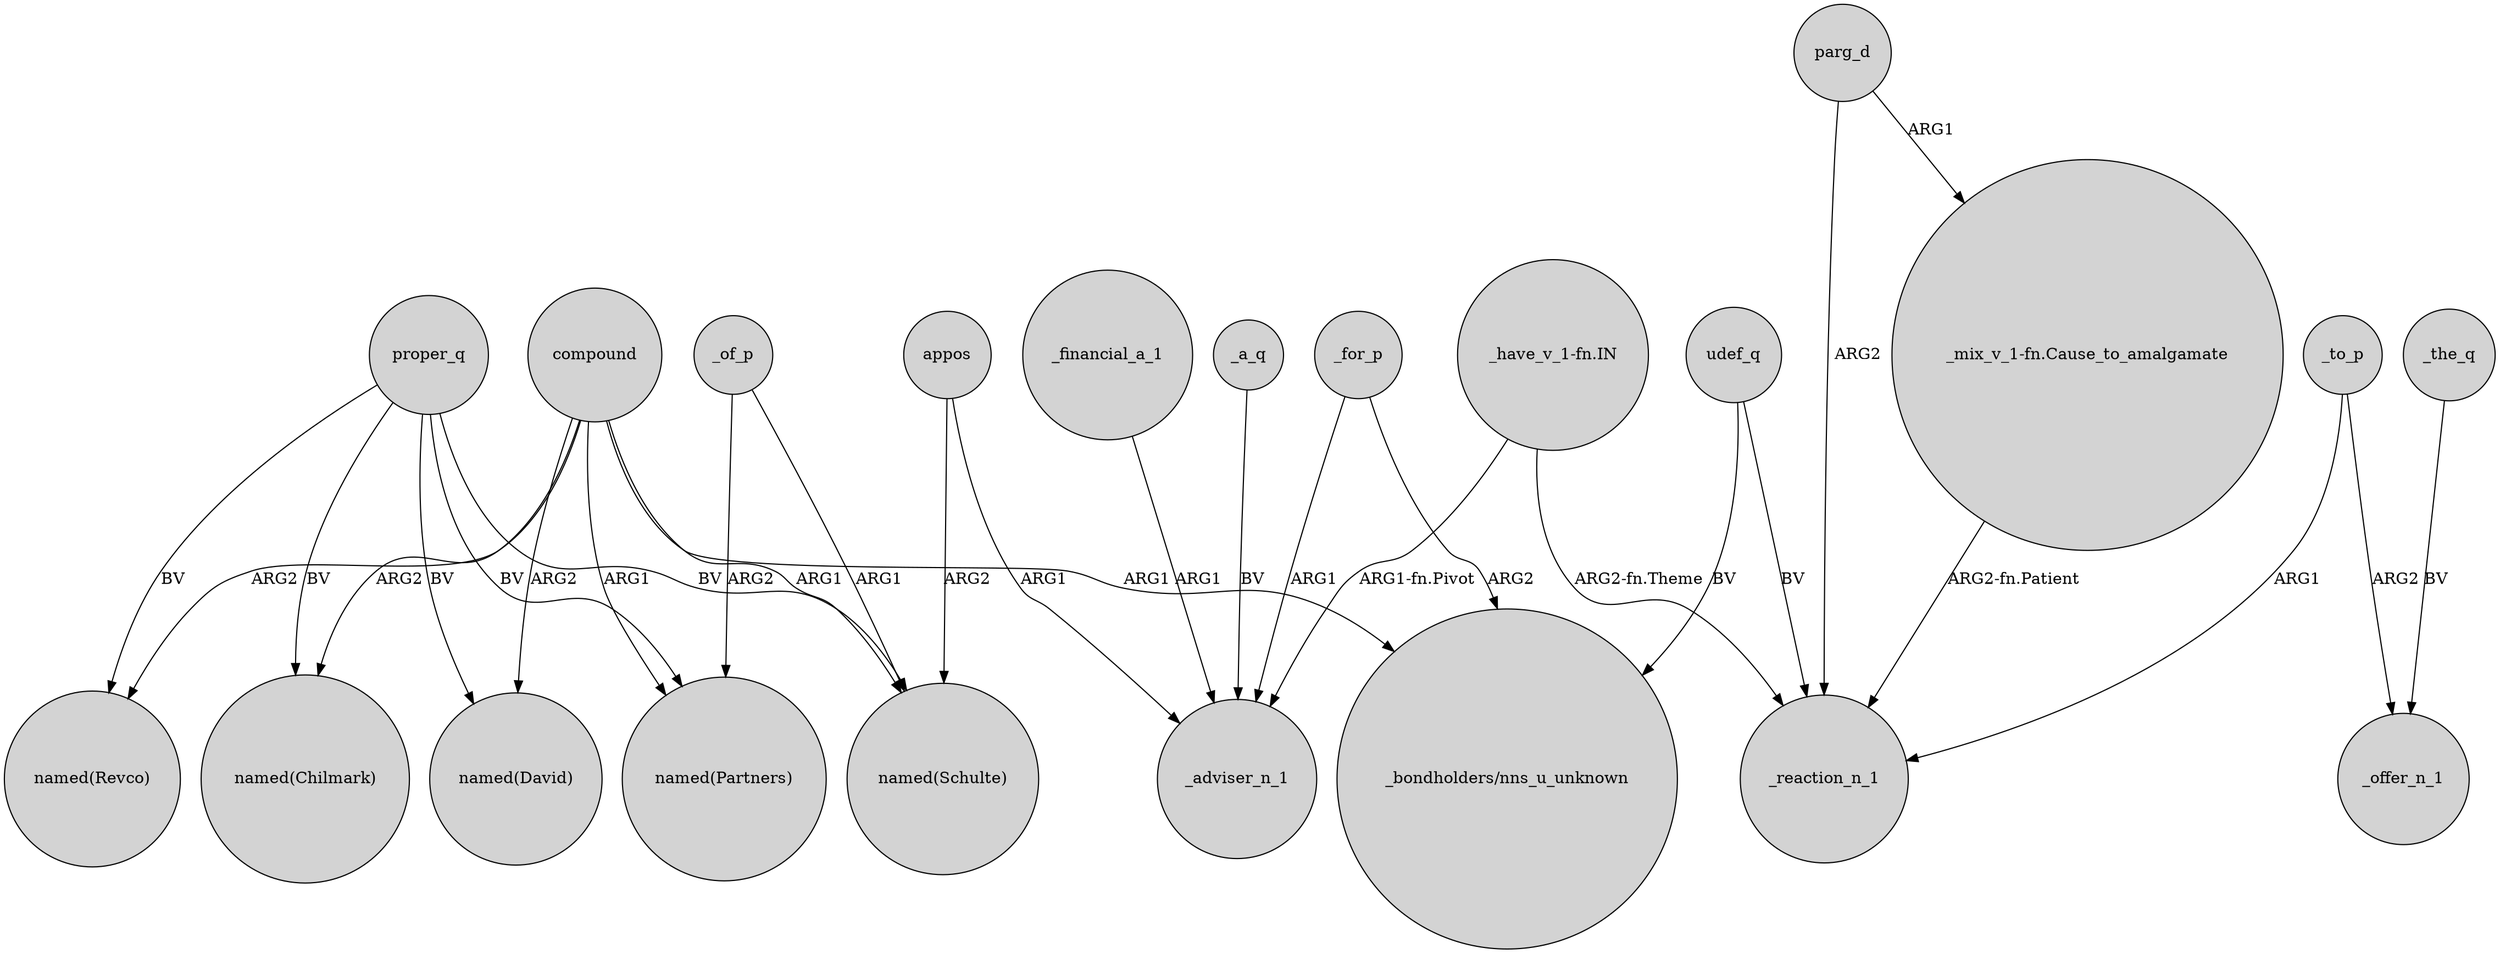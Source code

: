 digraph {
	node [shape=circle style=filled]
	proper_q -> "named(Revco)" [label=BV]
	compound -> "named(Schulte)" [label=ARG1]
	udef_q -> _reaction_n_1 [label=BV]
	proper_q -> "named(Partners)" [label=BV]
	parg_d -> "_mix_v_1-fn.Cause_to_amalgamate" [label=ARG1]
	parg_d -> _reaction_n_1 [label=ARG2]
	_financial_a_1 -> _adviser_n_1 [label=ARG1]
	_to_p -> _reaction_n_1 [label=ARG1]
	_a_q -> _adviser_n_1 [label=BV]
	appos -> _adviser_n_1 [label=ARG1]
	_for_p -> _adviser_n_1 [label=ARG1]
	appos -> "named(Schulte)" [label=ARG2]
	proper_q -> "named(Schulte)" [label=BV]
	proper_q -> "named(Chilmark)" [label=BV]
	_the_q -> _offer_n_1 [label=BV]
	compound -> "named(Chilmark)" [label=ARG2]
	udef_q -> "_bondholders/nns_u_unknown" [label=BV]
	"_have_v_1-fn.IN" -> _adviser_n_1 [label="ARG1-fn.Pivot"]
	"_mix_v_1-fn.Cause_to_amalgamate" -> _reaction_n_1 [label="ARG2-fn.Patient"]
	compound -> "named(David)" [label=ARG2]
	"_have_v_1-fn.IN" -> _reaction_n_1 [label="ARG2-fn.Theme"]
	_of_p -> "named(Schulte)" [label=ARG1]
	compound -> "named(Partners)" [label=ARG1]
	compound -> "named(Revco)" [label=ARG2]
	_for_p -> "_bondholders/nns_u_unknown" [label=ARG2]
	compound -> "_bondholders/nns_u_unknown" [label=ARG1]
	_of_p -> "named(Partners)" [label=ARG2]
	_to_p -> _offer_n_1 [label=ARG2]
	proper_q -> "named(David)" [label=BV]
}
